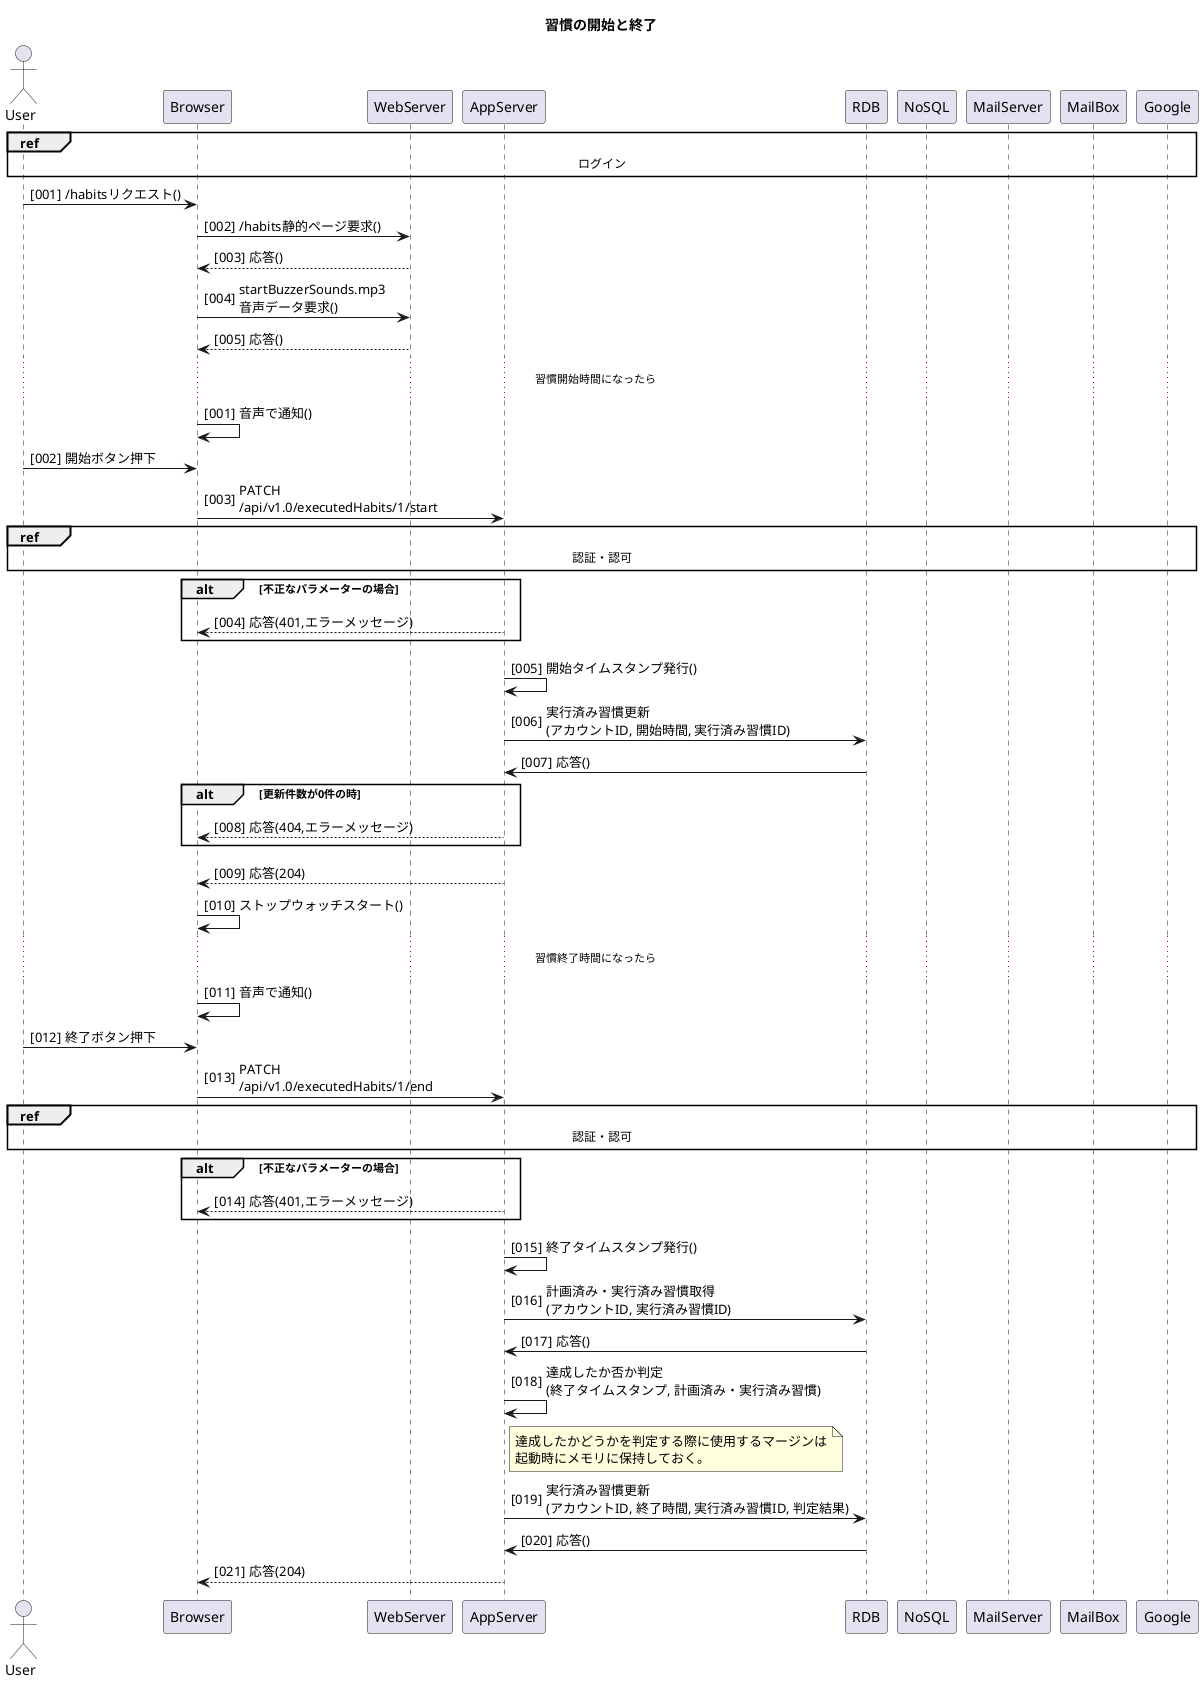 @startuml 習慣の開始と終了
title 習慣の開始と終了

actor User
participant Browser
participant WebServer
participant AppServer
participant RDB
participant NoSQL
participant MailServer
participant MailBox
!pragma teoz true

ref over User, Google: ログイン

autonumber "[000]"
User -> Browser: /habitsリクエスト()
Browser -> WebServer: /habits静的ページ要求()
WebServer --> Browser: 応答()
Browser -> WebServer: startBuzzerSounds.mp3\n音声データ要求()
WebServer --> Browser: 応答()

...習慣開始時間になったら...

autonumber "[000]"
Browser -> Browser: 音声で通知()
User -> Browser: 開始ボタン押下
Browser -> AppServer: PATCH\n/api/v1.0/executedHabits/1/start
ref over User, Google: 認証・認可
alt 不正なパラメーターの場合
  AppServer --> Browser: 応答(401,エラーメッセージ)
end

AppServer -> AppServer: 開始タイムスタンプ発行()
AppServer -> RDB: 実行済み習慣更新\n(アカウントID, 開始時間, 実行済み習慣ID)
RDB -> AppServer: 応答()
alt 更新件数が0件の時
  AppServer --> Browser: 応答(404,エラーメッセージ)
end
AppServer --> Browser: 応答(204)
Browser -> Browser: ストップウォッチスタート()

...習慣終了時間になったら...
Browser -> Browser: 音声で通知()
User -> Browser: 終了ボタン押下
Browser -> AppServer: PATCH\n/api/v1.0/executedHabits/1/end
ref over User, Google: 認証・認可
alt 不正なパラメーターの場合
  AppServer --> Browser: 応答(401,エラーメッセージ)
end
AppServer -> AppServer: 終了タイムスタンプ発行()
AppServer -> RDB: 計画済み・実行済み習慣取得\n(アカウントID, 実行済み習慣ID)
RDB -> AppServer: 応答()

AppServer -> AppServer: 達成したか否か判定\n(終了タイムスタンプ, 計画済み・実行済み習慣)
note right of AppServer
  達成したかどうかを判定する際に使用するマージンは
  起動時にメモリに保持しておく。
end note

AppServer -> RDB: 実行済み習慣更新\n(アカウントID, 終了時間, 実行済み習慣ID, 判定結果)
RDB -> AppServer: 応答()
AppServer --> Browser: 応答(204)

@enduml